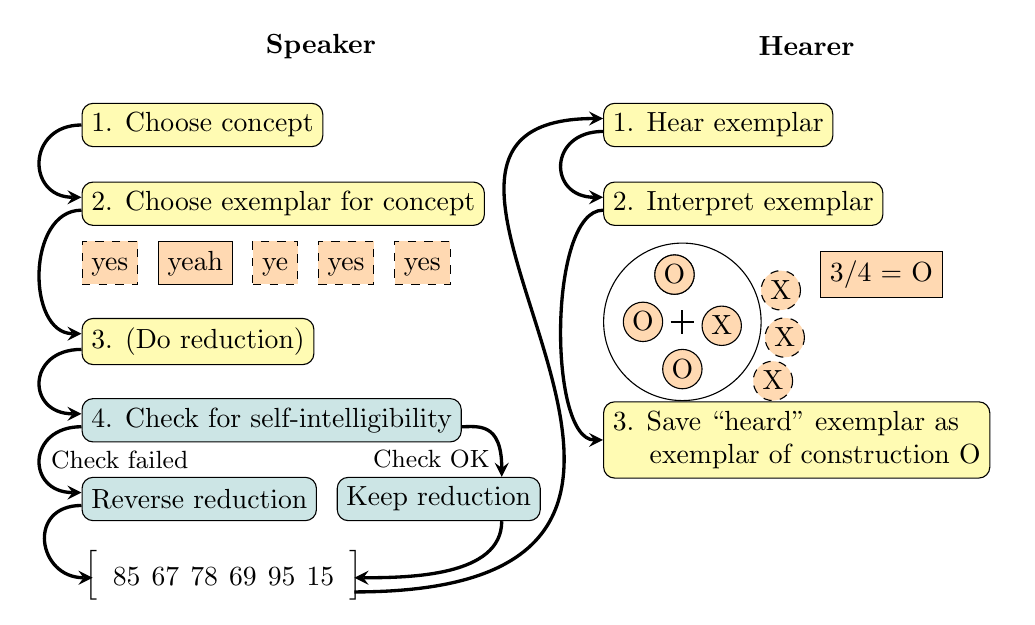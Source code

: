 \documentclass[tikz,border=3.14mm]{standalone}
\usepackage{tikzpeople}
\usepackage{amsmath}
\usepackage{amssymb}
\usetikzlibrary{positioning,calc,matrix}

\newdimen\speakerwidth
\newdimen\hearerwidth
\newdimen\reentrancewidth

\begin{document}
\begin{tikzpicture}[
		participant/.style={align=center},
    modelstep/.style={draw, rounded corners, fill=yellow!30, anchor=west, align=left, minimum width=2cm, minimum height=0.55cm},
    exemplar/.style={draw, rectangle, fill=orange!30, anchor=west, align=left, minimum width=0.5cm, minimum height=0.55cm,
    								 text depth=0.25ex, text height=1.5ex, dashed},
    exemplar_location/.style={draw, circle, fill=orange!30, minimum size=0.5cm, inner sep=0pt, outer sep=0pt, text depth=0.3ex, text height=1.8ex},
    vector/.style={matrix of math nodes, inner sep=2pt, left delimiter={[}, right delimiter={]},
        					 nodes={inner sep=2pt, text height=1.5ex, text depth=.25ex, anchor=center}},
    mycircle/.style={draw, circle, minimum size=2cm, align=center, fill=yellow!30},
    mytext/.style={text width=2cm, align=center},
    step_arrow/.style={->, >=stealth, very thick}
]

% Nodes for the steps (speaker)
\node[modelstep] (choose_concept) [anchor=west] {1. Choose concept};
\node[modelstep] (choose_exemplar) [below=of choose_concept.west,anchor=west] {2. Choose exemplar for concept};
\draw[step_arrow] (choose_concept.west) .. controls +(left:7mm) and +(left:7mm) .. ([yshift=-2mm]choose_exemplar.north west);
\node[exemplar] (exemplar_yes) [below=0.75cm of choose_exemplar.west,anchor=west] {yes};
\node[exemplar, solid] (exemplar_yeah) [right=0.25cm of exemplar_yes] {yeah};
\node[exemplar] (exemplar_ye) [right=0.25cm of exemplar_yeah] {ye};
\node[exemplar] (exemplar_yes2) [right=0.25cm of exemplar_ye] {yes};
\node[exemplar] (exemplar_yes3) [right=0.25cm of exemplar_yes2] {yes};
\node[modelstep] (do_reduction) [below=of exemplar_yes.west,anchor=west] {3. (Do reduction)};
\draw[step_arrow] ([yshift=+2mm]choose_exemplar.south west) .. controls +(left:7mm) and +(left:7mm) .. ([yshift=-2mm]do_reduction.north west);
\node[modelstep] (reentrance) [below=of do_reduction.west,anchor=west, fill=teal!20] {4. Check for self-intelligibility};
\draw[step_arrow] ([yshift=+2mm]do_reduction.south west) .. controls +(left:7mm) and +(left:7mm) .. ([yshift=-2mm]reentrance.north west);

% Measure width of reentrance node
\path let \p1=($(reentrance.east)-(reentrance.west)$) in \pgfextra{\global\reentrancewidth=\x1};
  
\node[modelstep] (reverse_reduction) [below=of reentrance.west,anchor=west, fill=teal!20] {Reverse reduction};
\node[modelstep] (keep_reduction) [right=0.25cm of reverse_reduction.east,anchor=west, fill=teal!20] {Keep reduction};

%\draw[step_arrow] ([xshift=-0.92cm]reentrance.south) -- (reverse_reduction.north);
%\draw[step_arrow] ([xshift=+2.12cm]reentrance.south) -- (keep_reduction.north);

\draw[step_arrow] ([yshift=+2mm]reentrance.south west) .. controls +(left:7mm) and +(left:7mm) ..  node[midway, right, font=\small] {Check  failed} ([yshift=-2mm]reverse_reduction.north west);
\draw[step_arrow] ([yshift=+2mm]reentrance.south east) .. controls +(right:2mm) and +(up:7mm) .. node[very near end, left, font=\small]  {Check OK}([xshift=8mm]keep_reduction.north);

\matrix[vector, below=1cm of reverse_reduction.west, anchor=west, xshift=0.25cm] (output_vector)
{
85 & 67 & 78 & 69 & 95 & 15  \\
};

%\fill [teal!50,opacity=0.20] ([xshift=-3pt, yshift=1.9pt]output_vector.north west) rectangle
     %    ([xshift=3pt, yshift=0.25pt]output_vector.south east);
         
\draw[step_arrow] ([yshift=+2mm]reverse_reduction.south west) .. controls +(left:7mm) and +(left:7mm) .. ([xshift=-1.1mm]output_vector.west);
\draw[step_arrow] ([xshift=8mm]keep_reduction.south) .. controls +(down:7mm) and +(right:7mm) .. ([xshift=1.1mm]output_vector.east);

% Headers
\path let 
    \p1 = (reverse_reduction.west),
    \p2 = (keep_reduction.east)
in \pgfextra{
    \global\speakerwidth=\x2-\x1;
};


\node[participant, above=of choose_concept.west, anchor=west, text width=\speakerwidth] (speaker) {\textbf{Speaker}};


% Nodes for the steps (hearer)
\node[modelstep] (interpret_form) [right=1.5cm of choose_exemplar.east,anchor=west] {2. Interpret exemplar};
\node[modelstep] (hear_form) [above=of interpret_form.west, anchor=west] {1. Hear exemplar};
\node[circle, draw] (neighbourhood) [below=1.5cm of interpret_form.west, anchor=west, minimum size=2cm] {};
\draw[thick] ($(neighbourhood.center) + (-0.15,0)$) -- ($(neighbourhood.center) + (0.15,0)$); 
\draw[thick] ($(neighbourhood.center) + (0,-0.15)$) -- ($(neighbourhood.center) + (0,0.15)$); 

\node[exemplar_location] (o1) [above=0.35cm of neighbourhood.center, xshift=-0.1cm] {O};
\node[exemplar_location] (o1) [above=0.35cm of neighbourhood.center, xshift=-0.1cm] {O};
\node[exemplar_location] (o2) [left=0.25cm of neighbourhood.center] {O};
\node[exemplar_location] (o3) [below=0.35cm of neighbourhood.center] {O};
\node[exemplar_location] (x1) [yshift=-0.05cm, right=0.25cm of neighbourhood.center] {X};
\node[exemplar_location, dashed] (x2) [yshift=0.4cm, right=1.cm of neighbourhood.center] {X};
\node[exemplar_location, dashed] (x3) [yshift=-0.2cm, right=1.05cm of neighbourhood.center] {X};
\node[exemplar_location, dashed] (x4) [yshift=-0.75cm, right=0.9cm of neighbourhood.center] {X};
\node[draw, fill=orange!30] (outcome) [yshift=0.2cm, right=.5cm of x2.center] {3/4 = O};

\node[modelstep] (save_form) [below=1.5cm of neighbourhood.west,anchor=west] {3. Save ``heard'' exemplar as\\\ \ \ \ exemplar of construction O};

\draw[step_arrow] ([xshift=+1.1mm, yshift=+1mm]output_vector.south east) .. controls +(right:60mm) and +(left:37mm) .. ([yshift=-2mm]hear_form.north west);
\draw[step_arrow] ([yshift=+2mm]hear_form.south west) .. controls +(left:7mm) and +(left:7mm) .. ([yshift=-2mm]interpret_form.north west);
\draw[step_arrow] ([yshift=+2mm]interpret_form.south west) .. controls +(left:7mm) and +(left:7mm) .. (save_form.west);

\path let \p1=($(save_form.east)-(save_form.west)$) in \pgfextra{\global\hearerwidth=\x1};
\node[participant, above=of hear_form.west, anchor=west, text width=\hearerwidth] (hearer) {\textbf{Hearer}};

\end{tikzpicture}
\end{document}

